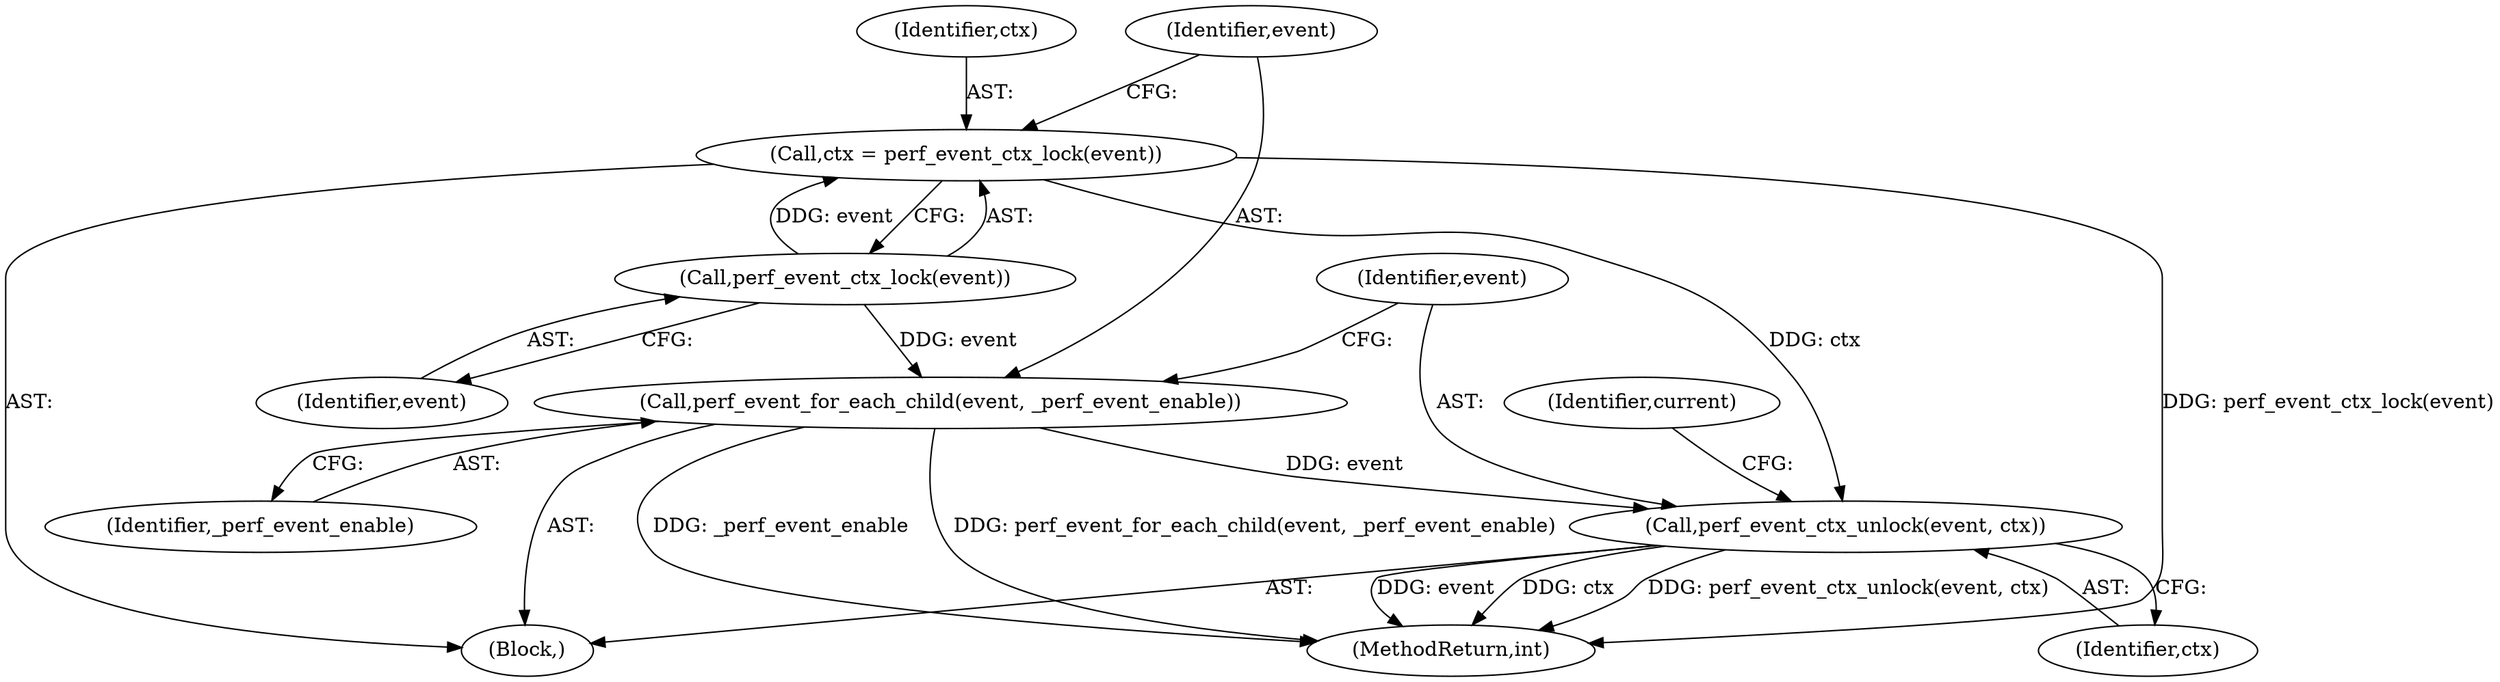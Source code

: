 digraph "0_linux_f63a8daa5812afef4f06c962351687e1ff9ccb2b_8@pointer" {
"1000118" [label="(Call,perf_event_ctx_unlock(event, ctx))"];
"1000115" [label="(Call,perf_event_for_each_child(event, _perf_event_enable))"];
"1000113" [label="(Call,perf_event_ctx_lock(event))"];
"1000111" [label="(Call,ctx = perf_event_ctx_lock(event))"];
"1000113" [label="(Call,perf_event_ctx_lock(event))"];
"1000116" [label="(Identifier,event)"];
"1000124" [label="(Identifier,current)"];
"1000117" [label="(Identifier,_perf_event_enable)"];
"1000115" [label="(Call,perf_event_for_each_child(event, _perf_event_enable))"];
"1000119" [label="(Identifier,event)"];
"1000114" [label="(Identifier,event)"];
"1000128" [label="(MethodReturn,int)"];
"1000120" [label="(Identifier,ctx)"];
"1000111" [label="(Call,ctx = perf_event_ctx_lock(event))"];
"1000110" [label="(Block,)"];
"1000112" [label="(Identifier,ctx)"];
"1000118" [label="(Call,perf_event_ctx_unlock(event, ctx))"];
"1000118" -> "1000110"  [label="AST: "];
"1000118" -> "1000120"  [label="CFG: "];
"1000119" -> "1000118"  [label="AST: "];
"1000120" -> "1000118"  [label="AST: "];
"1000124" -> "1000118"  [label="CFG: "];
"1000118" -> "1000128"  [label="DDG: perf_event_ctx_unlock(event, ctx)"];
"1000118" -> "1000128"  [label="DDG: event"];
"1000118" -> "1000128"  [label="DDG: ctx"];
"1000115" -> "1000118"  [label="DDG: event"];
"1000111" -> "1000118"  [label="DDG: ctx"];
"1000115" -> "1000110"  [label="AST: "];
"1000115" -> "1000117"  [label="CFG: "];
"1000116" -> "1000115"  [label="AST: "];
"1000117" -> "1000115"  [label="AST: "];
"1000119" -> "1000115"  [label="CFG: "];
"1000115" -> "1000128"  [label="DDG: _perf_event_enable"];
"1000115" -> "1000128"  [label="DDG: perf_event_for_each_child(event, _perf_event_enable)"];
"1000113" -> "1000115"  [label="DDG: event"];
"1000113" -> "1000111"  [label="AST: "];
"1000113" -> "1000114"  [label="CFG: "];
"1000114" -> "1000113"  [label="AST: "];
"1000111" -> "1000113"  [label="CFG: "];
"1000113" -> "1000111"  [label="DDG: event"];
"1000111" -> "1000110"  [label="AST: "];
"1000112" -> "1000111"  [label="AST: "];
"1000116" -> "1000111"  [label="CFG: "];
"1000111" -> "1000128"  [label="DDG: perf_event_ctx_lock(event)"];
}
